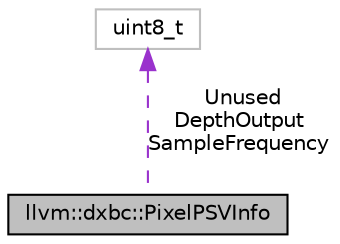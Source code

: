 digraph "llvm::dxbc::PixelPSVInfo"
{
 // LATEX_PDF_SIZE
  bgcolor="transparent";
  edge [fontname="Helvetica",fontsize="10",labelfontname="Helvetica",labelfontsize="10"];
  node [fontname="Helvetica",fontsize="10",shape=record];
  Node1 [label="llvm::dxbc::PixelPSVInfo",height=0.2,width=0.4,color="black", fillcolor="grey75", style="filled", fontcolor="black",tooltip=" "];
  Node2 -> Node1 [dir="back",color="darkorchid3",fontsize="10",style="dashed",label=" Unused\nDepthOutput\nSampleFrequency" ,fontname="Helvetica"];
  Node2 [label="uint8_t",height=0.2,width=0.4,color="grey75",tooltip=" "];
}
